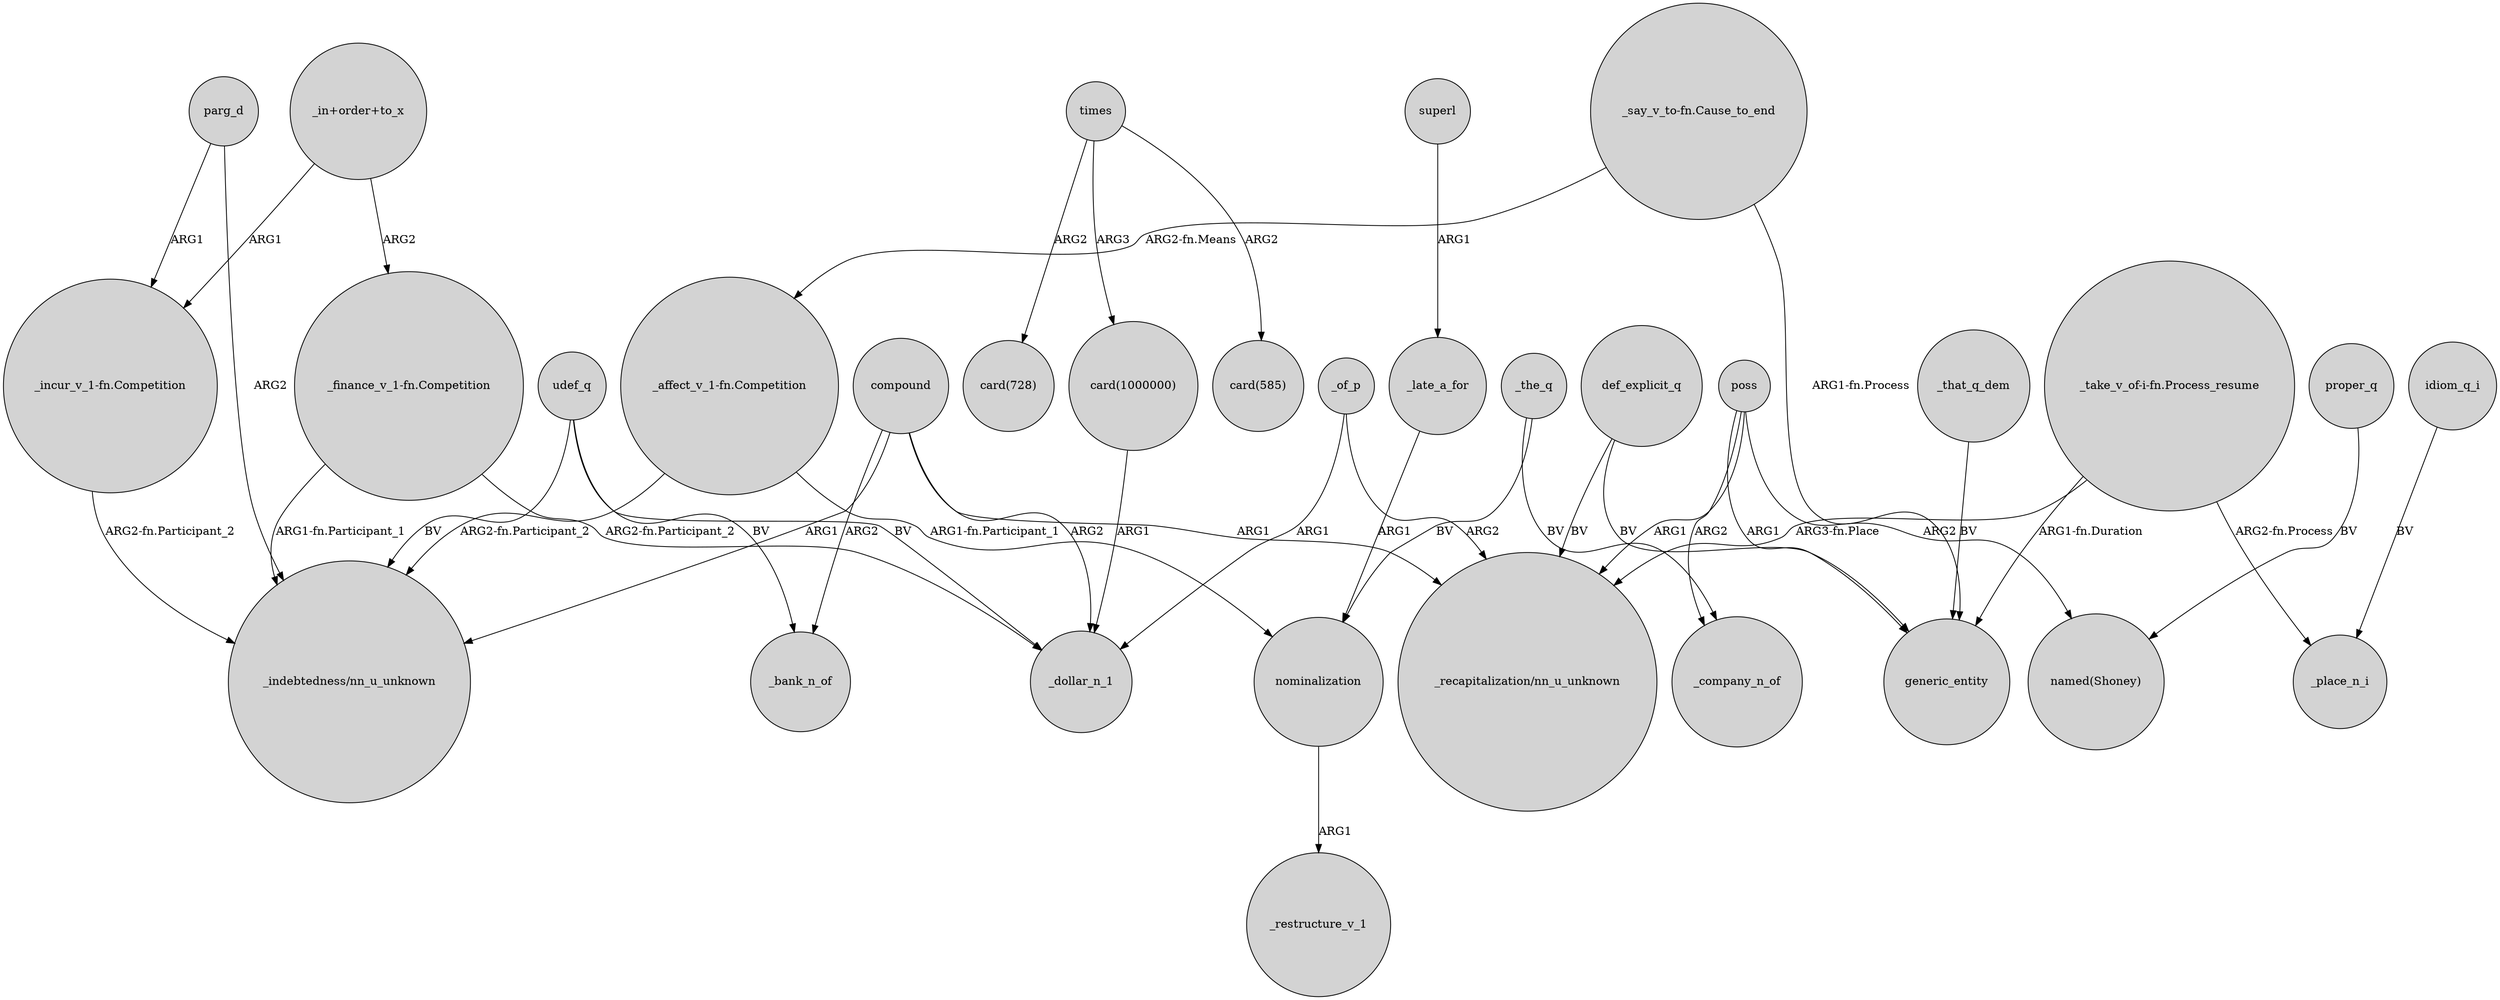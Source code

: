 digraph {
	node [shape=circle style=filled]
	_of_p -> _dollar_n_1 [label=ARG1]
	"_in+order+to_x" -> "_incur_v_1-fn.Competition" [label=ARG1]
	_the_q -> nominalization [label=BV]
	udef_q -> "_indebtedness/nn_u_unknown" [label=BV]
	def_explicit_q -> generic_entity [label=BV]
	parg_d -> "_incur_v_1-fn.Competition" [label=ARG1]
	"_say_v_to-fn.Cause_to_end" -> generic_entity [label="ARG1-fn.Process"]
	_of_p -> "_recapitalization/nn_u_unknown" [label=ARG2]
	times -> "card(728)" [label=ARG2]
	"_affect_v_1-fn.Competition" -> "_indebtedness/nn_u_unknown" [label="ARG2-fn.Participant_2"]
	poss -> "_recapitalization/nn_u_unknown" [label=ARG1]
	superl -> _late_a_for [label=ARG1]
	times -> "card(1000000)" [label=ARG3]
	times -> "card(585)" [label=ARG2]
	udef_q -> _bank_n_of [label=BV]
	compound -> _dollar_n_1 [label=ARG2]
	poss -> generic_entity [label=ARG1]
	poss -> _company_n_of [label=ARG2]
	"_in+order+to_x" -> "_finance_v_1-fn.Competition" [label=ARG2]
	nominalization -> _restructure_v_1 [label=ARG1]
	idiom_q_i -> _place_n_i [label=BV]
	"_finance_v_1-fn.Competition" -> _dollar_n_1 [label="ARG2-fn.Participant_2"]
	proper_q -> "named(Shoney)" [label=BV]
	"_take_v_of-i-fn.Process_resume" -> "_recapitalization/nn_u_unknown" [label="ARG3-fn.Place"]
	udef_q -> _dollar_n_1 [label=BV]
	poss -> "named(Shoney)" [label=ARG2]
	"card(1000000)" -> _dollar_n_1 [label=ARG1]
	"_incur_v_1-fn.Competition" -> "_indebtedness/nn_u_unknown" [label="ARG2-fn.Participant_2"]
	"_affect_v_1-fn.Competition" -> nominalization [label="ARG1-fn.Participant_1"]
	"_finance_v_1-fn.Competition" -> "_indebtedness/nn_u_unknown" [label="ARG1-fn.Participant_1"]
	"_say_v_to-fn.Cause_to_end" -> "_affect_v_1-fn.Competition" [label="ARG2-fn.Means"]
	"_take_v_of-i-fn.Process_resume" -> _place_n_i [label="ARG2-fn.Process"]
	compound -> "_indebtedness/nn_u_unknown" [label=ARG1]
	def_explicit_q -> "_recapitalization/nn_u_unknown" [label=BV]
	_late_a_for -> nominalization [label=ARG1]
	"_take_v_of-i-fn.Process_resume" -> generic_entity [label="ARG1-fn.Duration"]
	_that_q_dem -> generic_entity [label=BV]
	parg_d -> "_indebtedness/nn_u_unknown" [label=ARG2]
	_the_q -> _company_n_of [label=BV]
	compound -> _bank_n_of [label=ARG2]
	compound -> "_recapitalization/nn_u_unknown" [label=ARG1]
}

